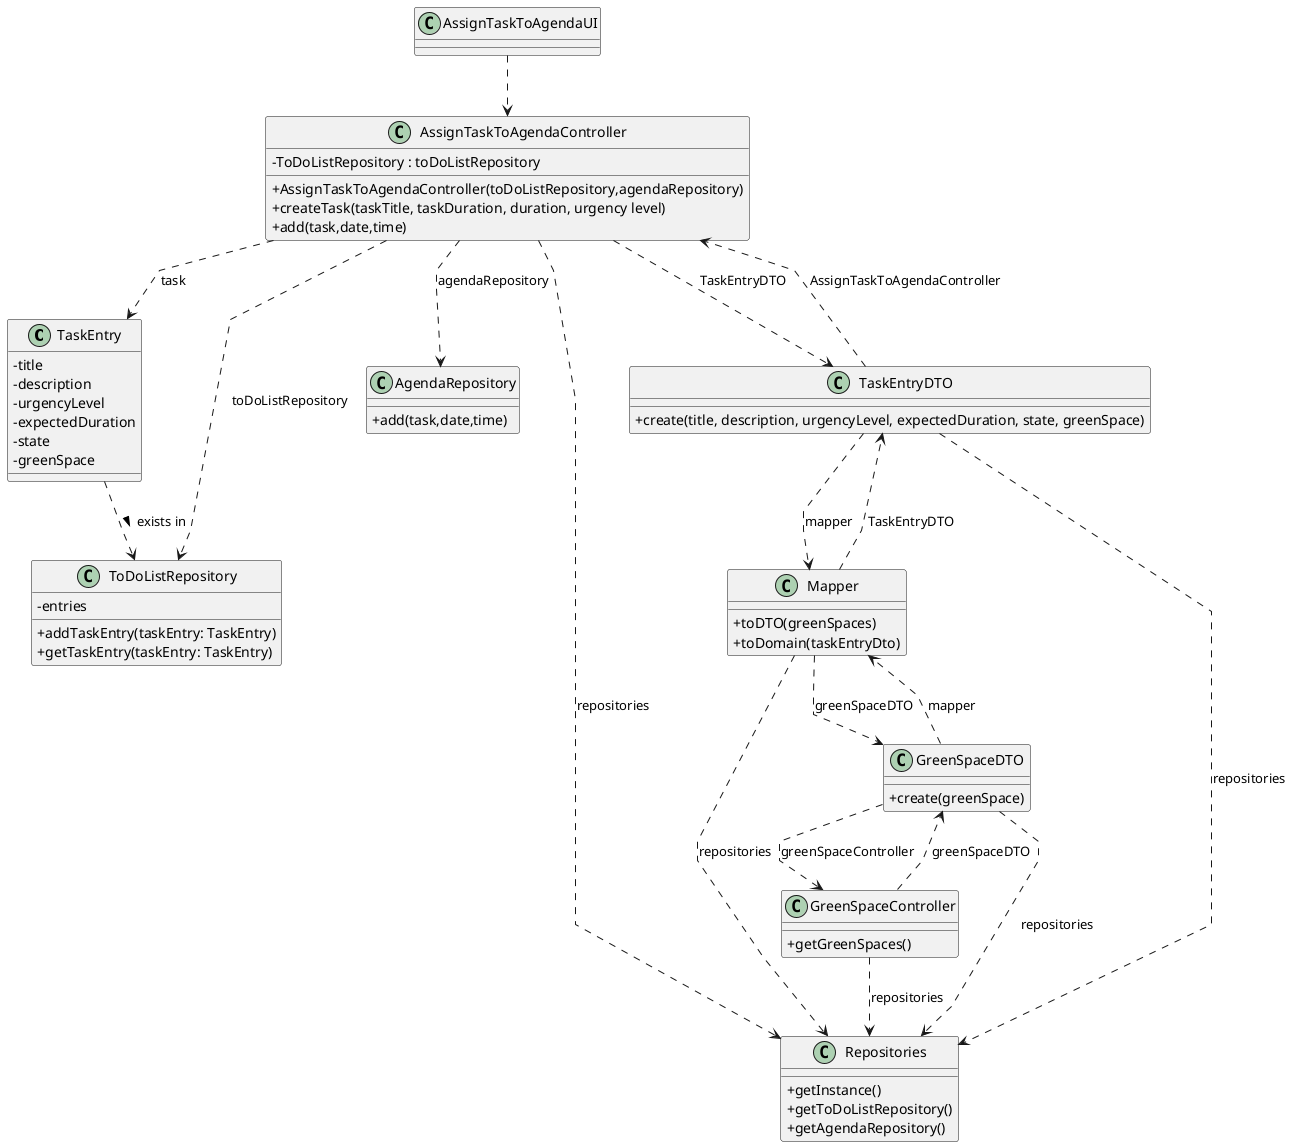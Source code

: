 @startuml
'skinparam monochrome true
skinparam packageStyle rectangle
skinparam shadowing false
skinparam linetype polyline
'skinparam linetype orto

skinparam classAttributeIconSize 0

class "TaskEntry" {
        -title
        -description
        -urgencyLevel
        -expectedDuration
        -state
        -greenSpace

}



class "AssignTaskToAgendaController" {
    - ToDoListRepository : toDoListRepository
    + AssignTaskToAgendaController(toDoListRepository,agendaRepository)
    + createTask(taskTitle, taskDuration, duration, urgency level)
    + add(task,date,time)
}

class "ToDoListRepository" {
    -entries
    + addTaskEntry(taskEntry: TaskEntry)
    + getTaskEntry(taskEntry: TaskEntry)
}
class "AgendaRepository"{
 + add(task,date,time)
}

class "AssignTaskToAgendaUI"{
}

class "Repositories" {
    + getInstance()
    + getToDoListRepository()
    +getAgendaRepository()
}

class "GreenSpaceController" {
    + getGreenSpaces()
}

class "Mapper" {
    + toDTO(greenSpaces)
    + toDomain(taskEntryDto)
}

class "GreenSpaceDTO" {
    + create(greenSpace)
}

class "TaskEntryDTO" {
    + create(title, description, urgencyLevel, expectedDuration, state, greenSpace)
}





AssignTaskToAgendaController ..> ToDoListRepository : toDoListRepository
AssignTaskToAgendaController ..> "AgendaRepository" : agendaRepository

AssignTaskToAgendaController ..> TaskEntry : task
TaskEntry ..> ToDoListRepository : exists in >
AssignTaskToAgendaUI ..> AssignTaskToAgendaController


AssignTaskToAgendaController ..> Repositories : repositories

GreenSpaceController ..> Repositories : repositories

Mapper ..> Repositories : repositories
GreenSpaceDTO ..> Repositories : repositories
TaskEntryDTO ..> Repositories : repositories

GreenSpaceController ..> GreenSpaceDTO : greenSpaceDTO
GreenSpaceDTO ..> GreenSpaceController : greenSpaceController

Mapper ..> GreenSpaceDTO : greenSpaceDTO
GreenSpaceDTO ..> Mapper : mapper

Mapper ..> TaskEntryDTO : TaskEntryDTO
TaskEntryDTO ..> Mapper : mapper

AssignTaskToAgendaController ..> TaskEntryDTO : TaskEntryDTO
TaskEntryDTO ..> AssignTaskToAgendaController : AssignTaskToAgendaController

@enduml